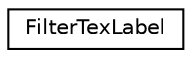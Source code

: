 digraph "类继承关系图"
{
 // INTERACTIVE_SVG=YES
 // LATEX_PDF_SIZE
  edge [fontname="Helvetica",fontsize="10",labelfontname="Helvetica",labelfontsize="10"];
  node [fontname="Helvetica",fontsize="10",shape=record];
  rankdir="LR";
  Node0 [label="FilterTexLabel",height=0.2,width=0.4,color="black", fillcolor="white", style="filled",URL="$d6/dd6/class_filter_tex_label.html",tooltip="The implementation of the \"texlabel\" filter"];
}
